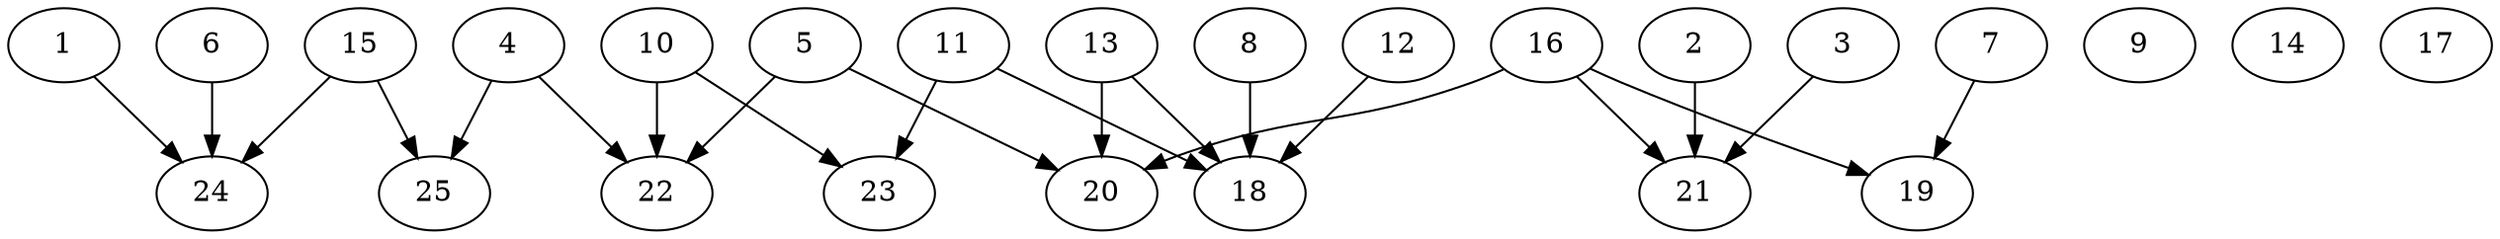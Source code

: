 // DAG automatically generated by daggen at Thu Oct  3 14:00:40 2019
// ./daggen --dot -n 25 --ccr 0.5 --fat 0.9 --regular 0.9 --density 0.5 --mindata 5242880 --maxdata 52428800 
digraph G {
  1 [size="27439104", alpha="0.11", expect_size="13719552"] 
  1 -> 24 [size ="13719552"]
  2 [size="66623488", alpha="0.15", expect_size="33311744"] 
  2 -> 21 [size ="33311744"]
  3 [size="90046464", alpha="0.13", expect_size="45023232"] 
  3 -> 21 [size ="45023232"]
  4 [size="69457920", alpha="0.10", expect_size="34728960"] 
  4 -> 22 [size ="34728960"]
  4 -> 25 [size ="34728960"]
  5 [size="17428480", alpha="0.18", expect_size="8714240"] 
  5 -> 20 [size ="8714240"]
  5 -> 22 [size ="8714240"]
  6 [size="34521088", alpha="0.17", expect_size="17260544"] 
  6 -> 24 [size ="17260544"]
  7 [size="93452288", alpha="0.03", expect_size="46726144"] 
  7 -> 19 [size ="46726144"]
  8 [size="61263872", alpha="0.09", expect_size="30631936"] 
  8 -> 18 [size ="30631936"]
  9 [size="94449664", alpha="0.18", expect_size="47224832"] 
  10 [size="24909824", alpha="0.05", expect_size="12454912"] 
  10 -> 22 [size ="12454912"]
  10 -> 23 [size ="12454912"]
  11 [size="43784192", alpha="0.04", expect_size="21892096"] 
  11 -> 18 [size ="21892096"]
  11 -> 23 [size ="21892096"]
  12 [size="94605312", alpha="0.14", expect_size="47302656"] 
  12 -> 18 [size ="47302656"]
  13 [size="70551552", alpha="0.20", expect_size="35275776"] 
  13 -> 18 [size ="35275776"]
  13 -> 20 [size ="35275776"]
  14 [size="35874816", alpha="0.09", expect_size="17937408"] 
  15 [size="81610752", alpha="0.05", expect_size="40805376"] 
  15 -> 24 [size ="40805376"]
  15 -> 25 [size ="40805376"]
  16 [size="73797632", alpha="0.15", expect_size="36898816"] 
  16 -> 19 [size ="36898816"]
  16 -> 20 [size ="36898816"]
  16 -> 21 [size ="36898816"]
  17 [size="61655040", alpha="0.19", expect_size="30827520"] 
  18 [size="76570624", alpha="0.16", expect_size="38285312"] 
  19 [size="24938496", alpha="0.11", expect_size="12469248"] 
  20 [size="14262272", alpha="0.08", expect_size="7131136"] 
  21 [size="40110080", alpha="0.09", expect_size="20055040"] 
  22 [size="60694528", alpha="0.02", expect_size="30347264"] 
  23 [size="34433024", alpha="0.11", expect_size="17216512"] 
  24 [size="33740800", alpha="0.13", expect_size="16870400"] 
  25 [size="75728896", alpha="0.17", expect_size="37864448"] 
}

